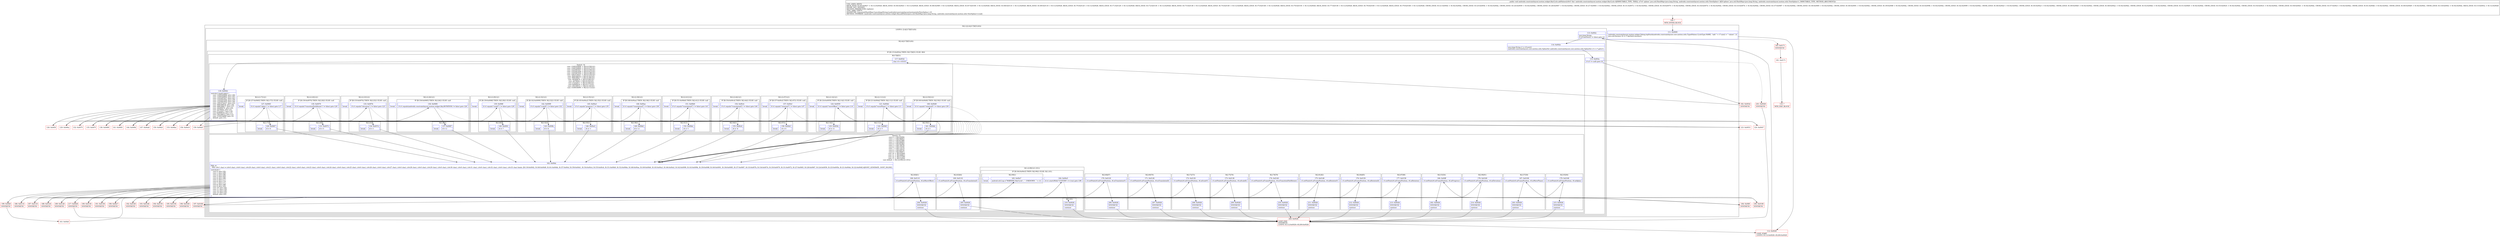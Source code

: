digraph "CFG forandroidx.constraintlayout.motion.widget.KeyCycle.addValues(Ljava\/util\/HashMap;)V" {
subgraph cluster_Region_704846443 {
label = "R(2:1|(2:4|(3:7|8|51)(0)))";
node [shape=record,color=blue];
Node_111 [shape=record,label="{111\:\ 0x0000|androidx.constraintlayout.motion.widget.Debug.logStack(androidx.constraintlayout.core.motion.utils.TypedValues.CycleType.NAME, \"add \" + r7.size() + \" values\", 2)\ljava.util.Iterator r0 = r7.keySet().iterator()\l\l}"];
subgraph cluster_LoopRegion_1807131394 {
label = "LOOP:0: (2:4|(3:7|8|51)(0))";
node [shape=record,color=blue];
Node_113 [shape=record,label="{113\:\ 0x002c|java.lang.String \lif (r0.hasNext() != false) goto L4\l}"];
subgraph cluster_Region_1732720957 {
label = "R(2:4|(3:7|8|51)(0))";
node [shape=record,color=blue];
Node_114 [shape=record,label="{114\:\ 0x002e|java.lang.String r1 = r0.next()\landroidx.constraintlayout.core.motion.utils.SplineSet androidx.constraintlayout.core.motion.utils.SplineSet r3 = r7.get(r1)\l}"];
subgraph cluster_IfRegion_1735856886 {
label = "IF [B:115:0x003a] THEN: R(3:7|8|51) ELSE: R(0)";
node [shape=record,color=blue];
Node_115 [shape=record,label="{115\:\ 0x003a|if (r3 != null) goto L6\l}"];
subgraph cluster_Region_171095627 {
label = "R(3:7|8|51)";
node [shape=record,color=blue];
Node_117 [shape=record,label="{117\:\ 0x003d|char r4 = 65535\l}"];
subgraph cluster_SwitchRegion_845744103 {
label = "Switch: 14
 case -1249320806 -> R(2:(2:50|1)|1)
 case -1249320805 -> R(2:(2:47|1)|1)
 case -1225497657 -> R(2:(2:44|1)|1)
 case -1225497656 -> R(2:(2:41|1)|1)
 case -1225497655 -> R(2:(2:38|1)|1)
 case -1001078227 -> R(2:(2:35|1)|1)
 case -908189618 -> R(2:(2:32|1)|1)
 case -908189617 -> R(2:(2:29|1)|1)
 case -40300674 -> R(2:(2:26|1)|1)
 case -4379043 -> R(2:(2:23|1)|1)
 case 37232917 -> R(2:(2:20|1)|1)
 case 92909918 -> R(2:(2:17|1)|1)
 case 156108012 -> R(2:(2:14|1)|1)
 case 1530034690 -> R(2:(2:11|1)|1)";
node [shape=record,color=blue];
Node_118 [shape=record,label="{118\:\ 0x0042|switch(r1.hashCode()) \{\l    case \-1249320806: goto L48;\l    case \-1249320805: goto L45;\l    case \-1225497657: goto L42;\l    case \-1225497656: goto L39;\l    case \-1225497655: goto L36;\l    case \-1001078227: goto L33;\l    case \-908189618: goto L30;\l    case \-908189617: goto L27;\l    case \-40300674: goto L24;\l    case \-4379043: goto L21;\l    case 37232917: goto L18;\l    case 92909918: goto L15;\l    case 156108012: goto L12;\l    case 1530034690: goto L9;\l    default: goto L51;\l\}\l}"];
subgraph cluster_Region_511833242 {
label = "R(2:(2:50|1)|1)";
node [shape=record,color=blue];
subgraph cluster_IfRegion_753104227 {
label = "IF [B:160:0x00d9] THEN: R(2:50|1) ELSE: null";
node [shape=record,color=blue];
Node_160 [shape=record,label="{160\:\ 0x00d9|if (r1.equals(\"rotationX\") != false) goto L50\l}"];
subgraph cluster_Region_102466560 {
label = "R(2:50|1)";
node [shape=record,color=blue];
Node_161 [shape=record,label="{161\:\ 0x00db|r4 = 3\l}"];
Node_InsnContainer_1913875790 [shape=record,label="{|break\l}"];
}
}
Node_InsnContainer_146737876 [shape=record,label="{|break\l}"];
}
subgraph cluster_Region_420158077 {
label = "R(2:(2:47|1)|1)";
node [shape=record,color=blue];
subgraph cluster_IfRegion_779369554 {
label = "IF [B:157:0x00cf] THEN: R(2:47|1) ELSE: null";
node [shape=record,color=blue];
Node_157 [shape=record,label="{157\:\ 0x00cf|if (r1.equals(\"rotationY\") != false) goto L47\l}"];
subgraph cluster_Region_81620645 {
label = "R(2:47|1)";
node [shape=record,color=blue];
Node_158 [shape=record,label="{158\:\ 0x00d1|r4 = 4\l}"];
Node_InsnContainer_1206148559 [shape=record,label="{|break\l}"];
}
}
Node_InsnContainer_930940493 [shape=record,label="{|break\l}"];
}
subgraph cluster_Region_1994668589 {
label = "R(2:(2:44|1)|1)";
node [shape=record,color=blue];
subgraph cluster_IfRegion_2046631439 {
label = "IF [B:154:0x00c4] THEN: R(2:44|1) ELSE: null";
node [shape=record,color=blue];
Node_154 [shape=record,label="{154\:\ 0x00c4|if (r1.equals(\"translationX\") != false) goto L44\l}"];
subgraph cluster_Region_1239729564 {
label = "R(2:44|1)";
node [shape=record,color=blue];
Node_155 [shape=record,label="{155\:\ 0x00c6|r4 = 'b'\l}"];
Node_InsnContainer_470957786 [shape=record,label="{|break\l}"];
}
}
Node_InsnContainer_1124207739 [shape=record,label="{|break\l}"];
}
subgraph cluster_Region_350253924 {
label = "R(2:(2:41|1)|1)";
node [shape=record,color=blue];
subgraph cluster_IfRegion_92019345 {
label = "IF [B:151:0x00b9] THEN: R(2:41|1) ELSE: null";
node [shape=record,color=blue];
Node_151 [shape=record,label="{151\:\ 0x00b9|if (r1.equals(\"translationY\") != false) goto L41\l}"];
subgraph cluster_Region_1459331589 {
label = "R(2:41|1)";
node [shape=record,color=blue];
Node_152 [shape=record,label="{152\:\ 0x00bb|r4 = 't'\l}"];
Node_InsnContainer_143982602 [shape=record,label="{|break\l}"];
}
}
Node_InsnContainer_1529324727 [shape=record,label="{|break\l}"];
}
subgraph cluster_Region_1280018404 {
label = "R(2:(2:38|1)|1)";
node [shape=record,color=blue];
subgraph cluster_IfRegion_696693870 {
label = "IF [B:148:0x00ae] THEN: R(2:38|1) ELSE: null";
node [shape=record,color=blue];
Node_148 [shape=record,label="{148\:\ 0x00ae|if (r1.equals(\"translationZ\") != false) goto L38\l}"];
subgraph cluster_Region_203032414 {
label = "R(2:38|1)";
node [shape=record,color=blue];
Node_149 [shape=record,label="{149\:\ 0x00b0|r4 = 'n'\l}"];
Node_InsnContainer_154366980 [shape=record,label="{|break\l}"];
}
}
Node_InsnContainer_1868000137 [shape=record,label="{|break\l}"];
}
subgraph cluster_Region_2134095136 {
label = "R(2:(2:35|1)|1)";
node [shape=record,color=blue];
subgraph cluster_IfRegion_1661623148 {
label = "IF [B:145:0x00a3] THEN: R(2:35|1) ELSE: null";
node [shape=record,color=blue];
Node_145 [shape=record,label="{145\:\ 0x00a3|if (r1.equals(\"progress\") != false) goto L35\l}"];
subgraph cluster_Region_1675487294 {
label = "R(2:35|1)";
node [shape=record,color=blue];
Node_146 [shape=record,label="{146\:\ 0x00a5|r4 = 'r'\l}"];
Node_InsnContainer_1896583261 [shape=record,label="{|break\l}"];
}
}
Node_InsnContainer_634693334 [shape=record,label="{|break\l}"];
}
subgraph cluster_Region_1202490873 {
label = "R(2:(2:32|1)|1)";
node [shape=record,color=blue];
subgraph cluster_IfRegion_1984724827 {
label = "IF [B:142:0x0099] THEN: R(2:32|1) ELSE: null";
node [shape=record,color=blue];
Node_142 [shape=record,label="{142\:\ 0x0099|if (r1.equals(\"scaleX\") != false) goto L32\l}"];
subgraph cluster_Region_209324540 {
label = "R(2:32|1)";
node [shape=record,color=blue];
Node_143 [shape=record,label="{143\:\ 0x009b|r4 = 6\l}"];
Node_InsnContainer_1533579447 [shape=record,label="{|break\l}"];
}
}
Node_InsnContainer_1527410458 [shape=record,label="{|break\l}"];
}
subgraph cluster_Region_2020274887 {
label = "R(2:(2:29|1)|1)";
node [shape=record,color=blue];
subgraph cluster_IfRegion_1833561142 {
label = "IF [B:139:0x008f] THEN: R(2:29|1) ELSE: null";
node [shape=record,color=blue];
Node_139 [shape=record,label="{139\:\ 0x008f|if (r1.equals(\"scaleY\") != false) goto L29\l}"];
subgraph cluster_Region_127560188 {
label = "R(2:29|1)";
node [shape=record,color=blue];
Node_140 [shape=record,label="{140\:\ 0x0091|r4 = 7\l}"];
Node_InsnContainer_1924871168 [shape=record,label="{|break\l}"];
}
}
Node_InsnContainer_2051139570 [shape=record,label="{|break\l}"];
}
subgraph cluster_Region_1435688631 {
label = "R(2:(2:26|1)|1)";
node [shape=record,color=blue];
subgraph cluster_IfRegion_1998102639 {
label = "IF [B:136:0x0085] THEN: R(2:26|1) ELSE: null";
node [shape=record,color=blue];
Node_136 [shape=record,label="{136\:\ 0x0085|if (r1.equals(androidx.constraintlayout.motion.widget.Key.ROTATION) != false) goto L26\l}"];
subgraph cluster_Region_1533460134 {
label = "R(2:26|1)";
node [shape=record,color=blue];
Node_137 [shape=record,label="{137\:\ 0x0087|r4 = 2\l}"];
Node_InsnContainer_1546162616 [shape=record,label="{|break\l}"];
}
}
Node_InsnContainer_690193336 [shape=record,label="{|break\l}"];
}
subgraph cluster_Region_1787270989 {
label = "R(2:(2:23|1)|1)";
node [shape=record,color=blue];
subgraph cluster_IfRegion_1487821226 {
label = "IF [B:133:0x007b] THEN: R(2:23|1) ELSE: null";
node [shape=record,color=blue];
Node_133 [shape=record,label="{133\:\ 0x007b|if (r1.equals(\"elevation\") != false) goto L23\l}"];
subgraph cluster_Region_1467359724 {
label = "R(2:23|1)";
node [shape=record,color=blue];
Node_134 [shape=record,label="{134\:\ 0x007d|r4 = 1\l}"];
Node_InsnContainer_1083418198 [shape=record,label="{|break\l}"];
}
}
Node_InsnContainer_1964557247 [shape=record,label="{|break\l}"];
}
subgraph cluster_Region_594743214 {
label = "R(2:(2:20|1)|1)";
node [shape=record,color=blue];
subgraph cluster_IfRegion_154820963 {
label = "IF [B:130:0x0070] THEN: R(2:20|1) ELSE: null";
node [shape=record,color=blue];
Node_130 [shape=record,label="{130\:\ 0x0070|if (r1.equals(\"transitionPathRotate\") != false) goto L20\l}"];
subgraph cluster_Region_195032855 {
label = "R(2:20|1)";
node [shape=record,color=blue];
Node_131 [shape=record,label="{131\:\ 0x0072|r4 = 5\l}"];
Node_InsnContainer_1422317316 [shape=record,label="{|break\l}"];
}
}
Node_InsnContainer_1735451416 [shape=record,label="{|break\l}"];
}
subgraph cluster_Region_1556450855 {
label = "R(2:(2:17|1)|1)";
node [shape=record,color=blue];
subgraph cluster_IfRegion_103730597 {
label = "IF [B:127:0x0065] THEN: R(2:17|1) ELSE: null";
node [shape=record,color=blue];
Node_127 [shape=record,label="{127\:\ 0x0065|if (r1.equals(\"alpha\") != false) goto L17\l}"];
subgraph cluster_Region_1604237841 {
label = "R(2:17|1)";
node [shape=record,color=blue];
Node_128 [shape=record,label="{128\:\ 0x0067|r4 = 0\l}"];
Node_InsnContainer_1681020051 [shape=record,label="{|break\l}"];
}
}
Node_InsnContainer_70910766 [shape=record,label="{|break\l}"];
}
subgraph cluster_Region_1962807608 {
label = "R(2:(2:14|1)|1)";
node [shape=record,color=blue];
subgraph cluster_IfRegion_72198631 {
label = "IF [B:124:0x0059] THEN: R(2:14|1) ELSE: null";
node [shape=record,color=blue];
Node_124 [shape=record,label="{124\:\ 0x0059|if (r1.equals(\"waveOffset\") != false) goto L14\l}"];
subgraph cluster_Region_837004490 {
label = "R(2:14|1)";
node [shape=record,color=blue];
Node_125 [shape=record,label="{125\:\ 0x005b|r4 = 11\l}"];
Node_InsnContainer_1924002609 [shape=record,label="{|break\l}"];
}
}
Node_InsnContainer_651865401 [shape=record,label="{|break\l}"];
}
subgraph cluster_Region_581504779 {
label = "R(2:(2:11|1)|1)";
node [shape=record,color=blue];
subgraph cluster_IfRegion_1271044136 {
label = "IF [B:121:0x004d] THEN: R(2:11|1) ELSE: null";
node [shape=record,color=blue];
Node_121 [shape=record,label="{121\:\ 0x004d|if (r1.equals(\"wavePhase\") != false) goto L11\l}"];
subgraph cluster_Region_1467777627 {
label = "R(2:11|1)";
node [shape=record,color=blue];
Node_122 [shape=record,label="{122\:\ 0x004f|r4 = 'f'\l}"];
Node_InsnContainer_1458298394 [shape=record,label="{|break\l}"];
}
}
Node_InsnContainer_631964315 [shape=record,label="{|break\l}"];
}
}
subgraph cluster_SwitchRegion_590340332 {
label = "Switch: 15
 case 0 -> R(2:93|94)
 case 1 -> R(2:90|91)
 case 2 -> R(2:87|88)
 case 3 -> R(2:84|85)
 case 4 -> R(2:81|82)
 case 5 -> R(2:78|79)
 case 6 -> R(2:75|76)
 case 7 -> R(2:72|73)
 case 8 -> R(2:69|70)
 case 9 -> R(2:66|67)
 case 10 -> R(2:63|64)
 case 11 -> R(2:60|61)
 case 12 -> R(2:57|58)
 case 13 -> R(2:53|54)
 case default -> R(1:(2:99|1)(1:101))";
node [shape=record,color=blue];
Node_162 [shape=record,label="{162\:\ 0x00dc|PHI: r4 \l  PHI: (r4v1 char) = (r4v0 char), (r4v0 char), (r4v20 char), (r4v0 char), (r4v21 char), (r4v0 char), (r4v22 char), (r4v0 char), (r4v23 char), (r4v0 char), (r4v24 char), (r4v0 char), (r4v25 char), (r4v0 char), (r4v26 char), (r4v0 char), (r4v27 char), (r4v0 char), (r4v28 char), (r4v0 char), (r4v29 char), (r4v0 char), (r4v30 char), (r4v0 char), (r4v31 char), (r4v0 char), (r4v32 char), (r4v0 char), (r4v33 char) binds: [B:118:0x0042, B:160:0x00d9, B:161:0x00db, B:157:0x00cf, B:158:0x00d1, B:154:0x00c4, B:155:0x00c6, B:151:0x00b9, B:152:0x00bb, B:148:0x00ae, B:149:0x00b0, B:145:0x00a3, B:146:0x00a5, B:142:0x0099, B:143:0x009b, B:139:0x008f, B:140:0x0091, B:136:0x0085, B:137:0x0087, B:133:0x007b, B:134:0x007d, B:130:0x0070, B:131:0x0072, B:127:0x0065, B:128:0x0067, B:124:0x0059, B:125:0x005b, B:121:0x004d, B:122:0x004f] A[DONT_GENERATE, DONT_INLINE]\l|switch(r4) \{\l    case 0: goto L92;\l    case 1: goto L89;\l    case 2: goto L86;\l    case 3: goto L83;\l    case 4: goto L80;\l    case 5: goto L77;\l    case 6: goto L74;\l    case 7: goto L71;\l    case 8: goto L68;\l    case 9: goto L65;\l    case 10: goto L62;\l    case 11: goto L59;\l    case 12: goto L56;\l    case 13: goto L52;\l    default: goto L95;\l\}\l}"];
subgraph cluster_Region_1045579724 {
label = "R(2:93|94)";
node [shape=record,color=blue];
Node_179 [shape=record,label="{179\:\ 0x0168|r3.setPoint(r6.mFramePosition, r6.mAlpha)\l}"];
Node_215 [shape=record,label="{215\:\ 0x0028|SYNTHETIC\l|continue\l}"];
}
subgraph cluster_Region_1893676296 {
label = "R(2:90|91)";
node [shape=record,color=blue];
Node_178 [shape=record,label="{178\:\ 0x0160|r3.setPoint(r6.mFramePosition, r6.mElevation)\l}"];
Node_214 [shape=record,label="{214\:\ 0x0028|SYNTHETIC\l|continue\l}"];
}
subgraph cluster_Region_781153535 {
label = "R(2:87|88)";
node [shape=record,color=blue];
Node_177 [shape=record,label="{177\:\ 0x0158|r3.setPoint(r6.mFramePosition, r6.mRotation)\l}"];
Node_213 [shape=record,label="{213\:\ 0x0028|SYNTHETIC\l|continue\l}"];
}
subgraph cluster_Region_1898984314 {
label = "R(2:84|85)";
node [shape=record,color=blue];
Node_176 [shape=record,label="{176\:\ 0x0150|r3.setPoint(r6.mFramePosition, r6.mRotationX)\l}"];
Node_212 [shape=record,label="{212\:\ 0x0028|SYNTHETIC\l|continue\l}"];
}
subgraph cluster_Region_1576040119 {
label = "R(2:81|82)";
node [shape=record,color=blue];
Node_175 [shape=record,label="{175\:\ 0x0148|r3.setPoint(r6.mFramePosition, r6.mRotationY)\l}"];
Node_211 [shape=record,label="{211\:\ 0x0028|SYNTHETIC\l|continue\l}"];
}
subgraph cluster_Region_1418620788 {
label = "R(2:78|79)";
node [shape=record,color=blue];
Node_174 [shape=record,label="{174\:\ 0x0140|r3.setPoint(r6.mFramePosition, r6.mTransitionPathRotate)\l}"];
Node_210 [shape=record,label="{210\:\ 0x0028|SYNTHETIC\l|continue\l}"];
}
subgraph cluster_Region_32756118 {
label = "R(2:75|76)";
node [shape=record,color=blue];
Node_173 [shape=record,label="{173\:\ 0x0138|r3.setPoint(r6.mFramePosition, r6.mScaleX)\l}"];
Node_209 [shape=record,label="{209\:\ 0x0028|SYNTHETIC\l|continue\l}"];
}
subgraph cluster_Region_1906870577 {
label = "R(2:72|73)";
node [shape=record,color=blue];
Node_172 [shape=record,label="{172\:\ 0x0130|r3.setPoint(r6.mFramePosition, r6.mScaleY)\l}"];
Node_208 [shape=record,label="{208\:\ 0x0028|SYNTHETIC\l|continue\l}"];
}
subgraph cluster_Region_800263293 {
label = "R(2:69|70)";
node [shape=record,color=blue];
Node_171 [shape=record,label="{171\:\ 0x0128|r3.setPoint(r6.mFramePosition, r6.mTranslationX)\l}"];
Node_207 [shape=record,label="{207\:\ 0x0028|SYNTHETIC\l|continue\l}"];
}
subgraph cluster_Region_148976432 {
label = "R(2:66|67)";
node [shape=record,color=blue];
Node_170 [shape=record,label="{170\:\ 0x0120|r3.setPoint(r6.mFramePosition, r6.mTranslationY)\l}"];
Node_206 [shape=record,label="{206\:\ 0x0028|SYNTHETIC\l|continue\l}"];
}
subgraph cluster_Region_394345691 {
label = "R(2:63|64)";
node [shape=record,color=blue];
Node_169 [shape=record,label="{169\:\ 0x0118|r3.setPoint(r6.mFramePosition, r6.mTranslationZ)\l}"];
Node_205 [shape=record,label="{205\:\ 0x0028|SYNTHETIC\l|continue\l}"];
}
subgraph cluster_Region_576048667 {
label = "R(2:60|61)";
node [shape=record,color=blue];
Node_168 [shape=record,label="{168\:\ 0x0110|r3.setPoint(r6.mFramePosition, r6.mWaveOffset)\l}"];
Node_204 [shape=record,label="{204\:\ 0x0028|SYNTHETIC\l|continue\l}"];
}
subgraph cluster_Region_355659464 {
label = "R(2:57|58)";
node [shape=record,color=blue];
Node_167 [shape=record,label="{167\:\ 0x0108|r3.setPoint(r6.mFramePosition, r6.mWavePhase)\l}"];
Node_203 [shape=record,label="{203\:\ 0x0028|SYNTHETIC\l|continue\l}"];
}
subgraph cluster_Region_348858349 {
label = "R(2:53|54)";
node [shape=record,color=blue];
Node_166 [shape=record,label="{166\:\ 0x00ff|r3.setPoint(r6.mFramePosition, r6.mProgress)\l}"];
Node_202 [shape=record,label="{202\:\ 0x0028|SYNTHETIC\l|continue\l}"];
}
subgraph cluster_Region_1326485618 {
label = "R(1:(2:99|1)(1:101))";
node [shape=record,color=blue];
subgraph cluster_IfRegion_273437280 {
label = "IF [B:164:0x00e5] THEN: R(2:99|1) ELSE: R(1:101)";
node [shape=record,color=blue];
Node_164 [shape=record,label="{164\:\ 0x00e5|if (r1.startsWith(\"CUSTOM\") != true) goto L98\l}"];
subgraph cluster_Region_408900989 {
label = "R(2:99|1)";
node [shape=record,color=blue];
Node_165 [shape=record,label="{165\:\ 0x00e7|android.util.Log.v(\"WARNING KeyCycle\", \"  UNKNOWN  \" + r1)\l}"];
Node_InsnContainer_1696408375 [shape=record,label="{|break\l}"];
}
subgraph cluster_Region_784710886 {
label = "R(1:101)";
node [shape=record,color=blue];
Node_216 [shape=record,label="{216\:\ 0x0028|SYNTHETIC\l|continue\l}"];
}
}
}
}
}
subgraph cluster_Region_1558721548 {
label = "R(0)";
node [shape=record,color=blue];
}
}
}
}
}
Node_109 [shape=record,color=red,label="{109\:\ ?|MTH_ENTER_BLOCK\l}"];
Node_112 [shape=record,color=red,label="{112\:\ 0x0028|LOOP_START\lLOOP:0: B:112:0x0028\-\>B:200:0x0028\l}"];
Node_182 [shape=record,color=red,label="{182\:\ 0x003d|SYNTHETIC\l}"];
Node_120 [shape=record,color=red,label="{120\:\ 0x0047}"];
Node_123 [shape=record,color=red,label="{123\:\ 0x0053}"];
Node_126 [shape=record,color=red,label="{126\:\ 0x005f}"];
Node_129 [shape=record,color=red,label="{129\:\ 0x006a}"];
Node_132 [shape=record,color=red,label="{132\:\ 0x0075}"];
Node_135 [shape=record,color=red,label="{135\:\ 0x007f}"];
Node_138 [shape=record,color=red,label="{138\:\ 0x0089}"];
Node_141 [shape=record,color=red,label="{141\:\ 0x0093}"];
Node_144 [shape=record,color=red,label="{144\:\ 0x009d}"];
Node_147 [shape=record,color=red,label="{147\:\ 0x00a8}"];
Node_150 [shape=record,color=red,label="{150\:\ 0x00b3}"];
Node_153 [shape=record,color=red,label="{153\:\ 0x00be}"];
Node_156 [shape=record,color=red,label="{156\:\ 0x00c9}"];
Node_159 [shape=record,color=red,label="{159\:\ 0x00d3}"];
Node_184 [shape=record,color=red,label="{184\:\ 0x00ff|SYNTHETIC\l}"];
Node_200 [shape=record,color=red,label="{200\:\ 0x0028|LOOP_END\lSYNTHETIC\lLOOP:0: B:112:0x0028\-\>B:200:0x0028\l}"];
Node_185 [shape=record,color=red,label="{185\:\ 0x0108|SYNTHETIC\l}"];
Node_186 [shape=record,color=red,label="{186\:\ 0x0110|SYNTHETIC\l}"];
Node_187 [shape=record,color=red,label="{187\:\ 0x0118|SYNTHETIC\l}"];
Node_188 [shape=record,color=red,label="{188\:\ 0x0120|SYNTHETIC\l}"];
Node_189 [shape=record,color=red,label="{189\:\ 0x0128|SYNTHETIC\l}"];
Node_190 [shape=record,color=red,label="{190\:\ 0x0130|SYNTHETIC\l}"];
Node_191 [shape=record,color=red,label="{191\:\ 0x0138|SYNTHETIC\l}"];
Node_192 [shape=record,color=red,label="{192\:\ 0x0140|SYNTHETIC\l}"];
Node_193 [shape=record,color=red,label="{193\:\ 0x0148|SYNTHETIC\l}"];
Node_194 [shape=record,color=red,label="{194\:\ 0x0150|SYNTHETIC\l}"];
Node_195 [shape=record,color=red,label="{195\:\ 0x0158|SYNTHETIC\l}"];
Node_196 [shape=record,color=red,label="{196\:\ 0x0160|SYNTHETIC\l}"];
Node_197 [shape=record,color=red,label="{197\:\ 0x0168|SYNTHETIC\l}"];
Node_199 [shape=record,color=red,label="{199\:\ 0x00df|SYNTHETIC\l}"];
Node_163 [shape=record,color=red,label="{163\:\ 0x00df}"];
Node_198 [shape=record,color=red,label="{198\:\ 0x00e7|SYNTHETIC\l}"];
Node_217 [shape=record,color=red,label="{217\:\ 0x0028|SYNTHETIC\l}"];
Node_201 [shape=record,color=red,label="{201\:\ 0x0028|SYNTHETIC\l}"];
Node_183 [shape=record,color=red,label="{183\:\ 0x0171|SYNTHETIC\l}"];
Node_181 [shape=record,color=red,label="{181\:\ 0x0171}"];
Node_110 [shape=record,color=red,label="{110\:\ ?|MTH_EXIT_BLOCK\l}"];
MethodNode[shape=record,label="{public void androidx.constraintlayout.motion.widget.KeyCycle.addValues((r6v0 'this' androidx.constraintlayout.motion.widget.KeyCycle A[IMMUTABLE_TYPE, THIS]), (r7v0 'splines' java.util.HashMap\<java.lang.String, androidx.constraintlayout.motion.utils.ViewSpline\> A[D('splines' java.util.HashMap\<java.lang.String, androidx.constraintlayout.motion.utils.ViewSpline\>), IMMUTABLE_TYPE, METHOD_ARGUMENT]))  | USE_LINES_HINTS\lBACK_EDGE: B:165:0x00e7 \-\> B:112:0x0028, BACK_EDGE: B:164:0x00e5 \-\> B:112:0x0028, BACK_EDGE: B:166:0x00ff \-\> B:112:0x0028, BACK_EDGE: B:167:0x0108 \-\> B:112:0x0028, BACK_EDGE: B:168:0x0110 \-\> B:112:0x0028, BACK_EDGE: B:169:0x0118 \-\> B:112:0x0028, BACK_EDGE: B:170:0x0120 \-\> B:112:0x0028, BACK_EDGE: B:171:0x0128 \-\> B:112:0x0028, BACK_EDGE: B:172:0x0130 \-\> B:112:0x0028, BACK_EDGE: B:173:0x0138 \-\> B:112:0x0028, BACK_EDGE: B:174:0x0140 \-\> B:112:0x0028, BACK_EDGE: B:175:0x0148 \-\> B:112:0x0028, BACK_EDGE: B:176:0x0150 \-\> B:112:0x0028, BACK_EDGE: B:177:0x0158 \-\> B:112:0x0028, BACK_EDGE: B:178:0x0160 \-\> B:112:0x0028, BACK_EDGE: B:179:0x0168 \-\> B:112:0x0028, CROSS_EDGE: B:121:0x004d \-\> B:162:0x00dc, CROSS_EDGE: B:125:0x005b \-\> B:162:0x00dc, CROSS_EDGE: B:124:0x0059 \-\> B:162:0x00dc, CROSS_EDGE: B:128:0x0067 \-\> B:162:0x00dc, CROSS_EDGE: B:127:0x0065 \-\> B:162:0x00dc, CROSS_EDGE: B:131:0x0072 \-\> B:162:0x00dc, CROSS_EDGE: B:130:0x0070 \-\> B:162:0x00dc, CROSS_EDGE: B:134:0x007d \-\> B:162:0x00dc, CROSS_EDGE: B:133:0x007b \-\> B:162:0x00dc, CROSS_EDGE: B:137:0x0087 \-\> B:162:0x00dc, CROSS_EDGE: B:136:0x0085 \-\> B:162:0x00dc, CROSS_EDGE: B:140:0x0091 \-\> B:162:0x00dc, CROSS_EDGE: B:139:0x008f \-\> B:162:0x00dc, CROSS_EDGE: B:143:0x009b \-\> B:162:0x00dc, CROSS_EDGE: B:142:0x0099 \-\> B:162:0x00dc, CROSS_EDGE: B:146:0x00a5 \-\> B:162:0x00dc, CROSS_EDGE: B:145:0x00a3 \-\> B:162:0x00dc, CROSS_EDGE: B:149:0x00b0 \-\> B:162:0x00dc, CROSS_EDGE: B:148:0x00ae \-\> B:162:0x00dc, CROSS_EDGE: B:152:0x00bb \-\> B:162:0x00dc, CROSS_EDGE: B:151:0x00b9 \-\> B:162:0x00dc, CROSS_EDGE: B:155:0x00c6 \-\> B:162:0x00dc, CROSS_EDGE: B:154:0x00c4 \-\> B:162:0x00dc, CROSS_EDGE: B:158:0x00d1 \-\> B:162:0x00dc, CROSS_EDGE: B:157:0x00cf \-\> B:162:0x00dc, CROSS_EDGE: B:161:0x00db \-\> B:162:0x00dc, CROSS_EDGE: B:160:0x00d9 \-\> B:162:0x00dc, CROSS_EDGE: B:118:0x0042 \-\> B:162:0x00dc, BACK_EDGE: B:115:0x003a \-\> B:112:0x0028\lINLINE_NOT_NEEDED\lMETHOD_PARAMETERS: [splines]\lTYPE_VARS: EMPTY\lSIGNATURE: (Ljava\/util\/HashMap\<Ljava\/lang\/String;Landroidx\/constraintlayout\/motion\/utils\/ViewSpline;\>;)V\lMETHOD_OVERRIDE: [androidx.constraintlayout.motion.widget.Key.addValues(java.util.HashMap\<java.lang.String, androidx.constraintlayout.motion.utils.ViewSpline\>):void]\l}"];
MethodNode -> Node_109;Node_111 -> Node_112;
Node_113 -> Node_114;
Node_113 -> Node_183[style=dashed];
Node_114 -> Node_115;
Node_115 -> Node_182;
Node_115 -> Node_201[style=dashed];
Node_117 -> Node_118;
Node_118 -> Node_120;
Node_118 -> Node_123;
Node_118 -> Node_126;
Node_118 -> Node_129;
Node_118 -> Node_132;
Node_118 -> Node_135;
Node_118 -> Node_138;
Node_118 -> Node_141;
Node_118 -> Node_144;
Node_118 -> Node_147;
Node_118 -> Node_150;
Node_118 -> Node_153;
Node_118 -> Node_156;
Node_118 -> Node_159;
Node_118 -> Node_162;
Node_160 -> Node_161;
Node_160 -> Node_162[style=dashed];
Node_161 -> Node_162;
Node_157 -> Node_158;
Node_157 -> Node_162[style=dashed];
Node_158 -> Node_162;
Node_154 -> Node_155;
Node_154 -> Node_162[style=dashed];
Node_155 -> Node_162;
Node_151 -> Node_152;
Node_151 -> Node_162[style=dashed];
Node_152 -> Node_162;
Node_148 -> Node_149;
Node_148 -> Node_162[style=dashed];
Node_149 -> Node_162;
Node_145 -> Node_146;
Node_145 -> Node_162[style=dashed];
Node_146 -> Node_162;
Node_142 -> Node_143;
Node_142 -> Node_162[style=dashed];
Node_143 -> Node_162;
Node_139 -> Node_140;
Node_139 -> Node_162[style=dashed];
Node_140 -> Node_162;
Node_136 -> Node_137;
Node_136 -> Node_162[style=dashed];
Node_137 -> Node_162;
Node_133 -> Node_134;
Node_133 -> Node_162[style=dashed];
Node_134 -> Node_162;
Node_130 -> Node_131;
Node_130 -> Node_162[style=dashed];
Node_131 -> Node_162;
Node_127 -> Node_128;
Node_127 -> Node_162[style=dashed];
Node_128 -> Node_162;
Node_124 -> Node_125;
Node_124 -> Node_162[style=dashed];
Node_125 -> Node_162;
Node_121 -> Node_122;
Node_121 -> Node_162[style=dashed];
Node_122 -> Node_162;
Node_162 -> Node_184;
Node_162 -> Node_185;
Node_162 -> Node_186;
Node_162 -> Node_187;
Node_162 -> Node_188;
Node_162 -> Node_189;
Node_162 -> Node_190;
Node_162 -> Node_191;
Node_162 -> Node_192;
Node_162 -> Node_193;
Node_162 -> Node_194;
Node_162 -> Node_195;
Node_162 -> Node_196;
Node_162 -> Node_197;
Node_162 -> Node_199;
Node_179 -> Node_215;
Node_215 -> Node_200;
Node_178 -> Node_214;
Node_214 -> Node_200;
Node_177 -> Node_213;
Node_213 -> Node_200;
Node_176 -> Node_212;
Node_212 -> Node_200;
Node_175 -> Node_211;
Node_211 -> Node_200;
Node_174 -> Node_210;
Node_210 -> Node_200;
Node_173 -> Node_209;
Node_209 -> Node_200;
Node_172 -> Node_208;
Node_208 -> Node_200;
Node_171 -> Node_207;
Node_207 -> Node_200;
Node_170 -> Node_206;
Node_206 -> Node_200;
Node_169 -> Node_205;
Node_205 -> Node_200;
Node_168 -> Node_204;
Node_204 -> Node_200;
Node_167 -> Node_203;
Node_203 -> Node_200;
Node_166 -> Node_202;
Node_202 -> Node_200;
Node_164 -> Node_198;
Node_164 -> Node_216[style=dashed];
Node_165 -> Node_217;
Node_216 -> Node_200;
Node_109 -> Node_111;
Node_112 -> Node_113;
Node_182 -> Node_117;
Node_120 -> Node_121;
Node_123 -> Node_124;
Node_126 -> Node_127;
Node_129 -> Node_130;
Node_132 -> Node_133;
Node_135 -> Node_136;
Node_138 -> Node_139;
Node_141 -> Node_142;
Node_144 -> Node_145;
Node_147 -> Node_148;
Node_150 -> Node_151;
Node_153 -> Node_154;
Node_156 -> Node_157;
Node_159 -> Node_160;
Node_184 -> Node_166;
Node_200 -> Node_112;
Node_185 -> Node_167;
Node_186 -> Node_168;
Node_187 -> Node_169;
Node_188 -> Node_170;
Node_189 -> Node_171;
Node_190 -> Node_172;
Node_191 -> Node_173;
Node_192 -> Node_174;
Node_193 -> Node_175;
Node_194 -> Node_176;
Node_195 -> Node_177;
Node_196 -> Node_178;
Node_197 -> Node_179;
Node_199 -> Node_163;
Node_163 -> Node_164;
Node_198 -> Node_165;
Node_217 -> Node_200;
Node_201 -> Node_200;
Node_183 -> Node_181;
Node_181 -> Node_110;
}

